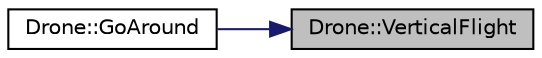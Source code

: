 digraph "Drone::VerticalFlight"
{
 // LATEX_PDF_SIZE
  edge [fontname="Helvetica",fontsize="10",labelfontname="Helvetica",labelfontsize="10"];
  node [fontname="Helvetica",fontsize="10",shape=record];
  rankdir="RL";
  Node1 [label="Drone::VerticalFlight",height=0.2,width=0.4,color="black", fillcolor="grey75", style="filled", fontcolor="black",tooltip="Wykonaj pioniowy lot drona na pewną odległość"];
  Node1 -> Node2 [dir="back",color="midnightblue",fontsize="10",style="solid",fontname="Helvetica"];
  Node2 [label="Drone::GoAround",height=0.2,width=0.4,color="black", fillcolor="white", style="filled",URL="$class_drone.html#a199a50ea0de3835d057e1e72dd0c23db",tooltip="Wzleć do góry, poleć do przodu o pewną odległość, wykonaj lot po okręgu względem punktu do którego dr..."];
}

